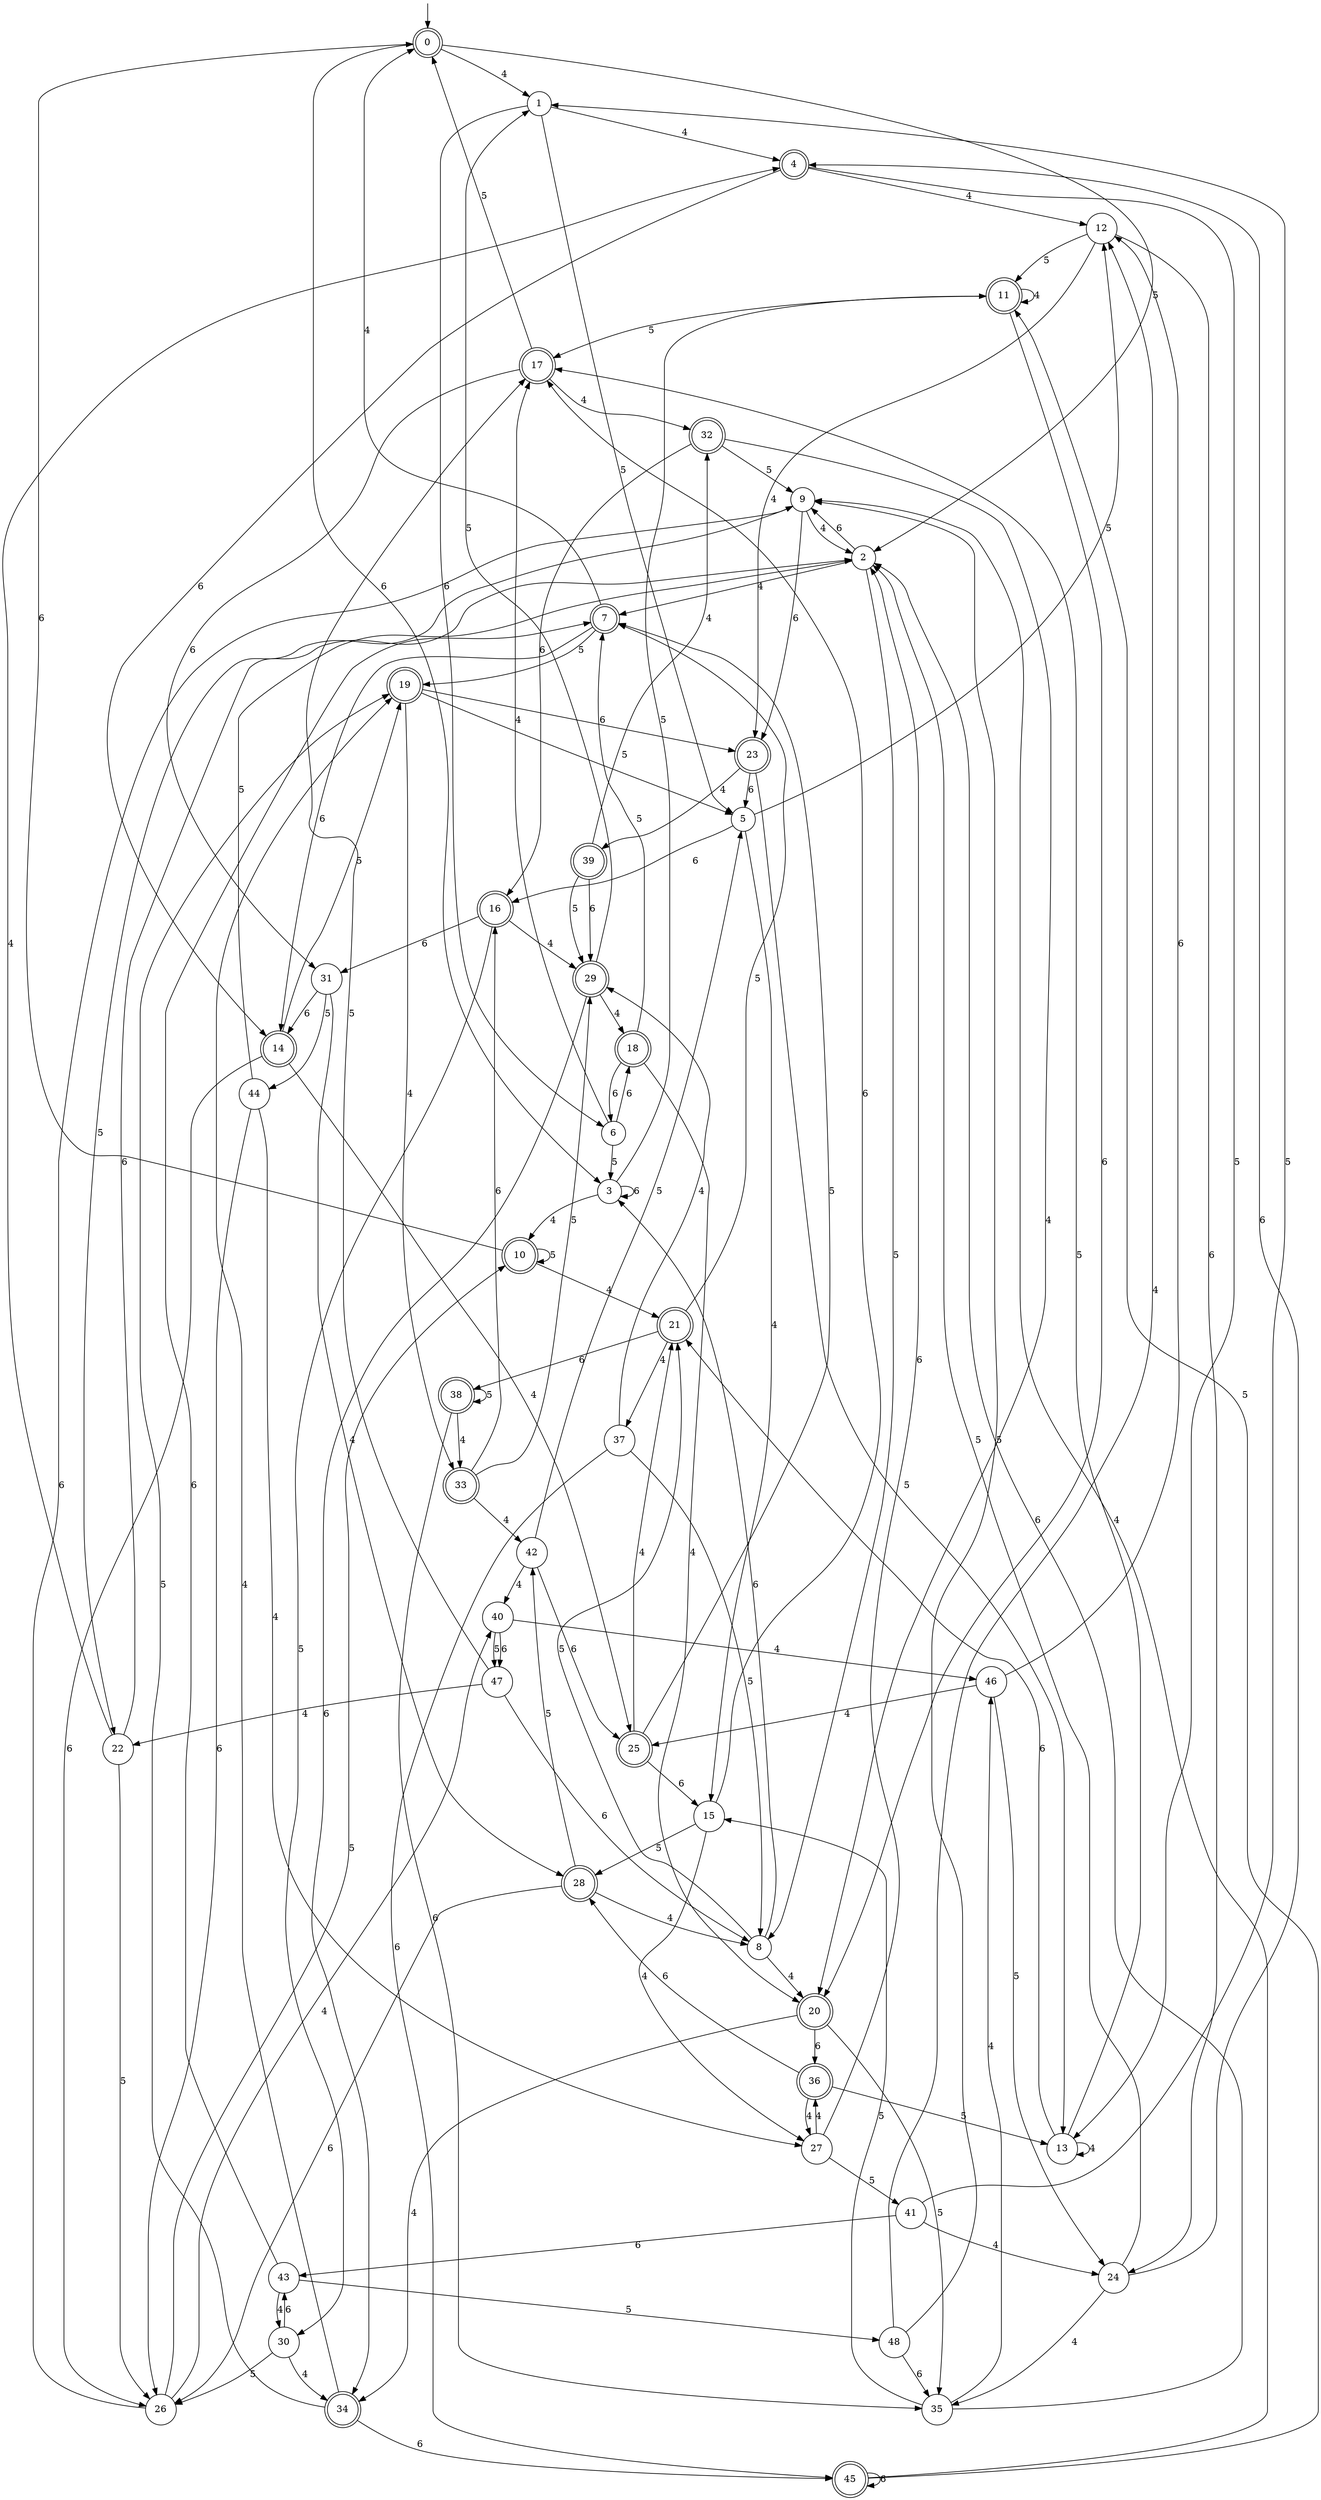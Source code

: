 digraph g {

	s0 [shape="doublecircle" label="0"];
	s1 [shape="circle" label="1"];
	s2 [shape="circle" label="2"];
	s3 [shape="circle" label="3"];
	s4 [shape="doublecircle" label="4"];
	s5 [shape="circle" label="5"];
	s6 [shape="circle" label="6"];
	s7 [shape="doublecircle" label="7"];
	s8 [shape="circle" label="8"];
	s9 [shape="circle" label="9"];
	s10 [shape="doublecircle" label="10"];
	s11 [shape="doublecircle" label="11"];
	s12 [shape="circle" label="12"];
	s13 [shape="circle" label="13"];
	s14 [shape="doublecircle" label="14"];
	s15 [shape="circle" label="15"];
	s16 [shape="doublecircle" label="16"];
	s17 [shape="doublecircle" label="17"];
	s18 [shape="doublecircle" label="18"];
	s19 [shape="doublecircle" label="19"];
	s20 [shape="doublecircle" label="20"];
	s21 [shape="doublecircle" label="21"];
	s22 [shape="circle" label="22"];
	s23 [shape="doublecircle" label="23"];
	s24 [shape="circle" label="24"];
	s25 [shape="doublecircle" label="25"];
	s26 [shape="circle" label="26"];
	s27 [shape="circle" label="27"];
	s28 [shape="doublecircle" label="28"];
	s29 [shape="doublecircle" label="29"];
	s30 [shape="circle" label="30"];
	s31 [shape="circle" label="31"];
	s32 [shape="doublecircle" label="32"];
	s33 [shape="doublecircle" label="33"];
	s34 [shape="doublecircle" label="34"];
	s35 [shape="circle" label="35"];
	s36 [shape="doublecircle" label="36"];
	s37 [shape="circle" label="37"];
	s38 [shape="doublecircle" label="38"];
	s39 [shape="doublecircle" label="39"];
	s40 [shape="circle" label="40"];
	s41 [shape="circle" label="41"];
	s42 [shape="circle" label="42"];
	s43 [shape="circle" label="43"];
	s44 [shape="circle" label="44"];
	s45 [shape="doublecircle" label="45"];
	s46 [shape="circle" label="46"];
	s47 [shape="circle" label="47"];
	s48 [shape="circle" label="48"];
	s0 -> s1 [label="4"];
	s0 -> s2 [label="5"];
	s0 -> s3 [label="6"];
	s1 -> s4 [label="4"];
	s1 -> s5 [label="5"];
	s1 -> s6 [label="6"];
	s2 -> s7 [label="4"];
	s2 -> s8 [label="5"];
	s2 -> s9 [label="6"];
	s3 -> s10 [label="4"];
	s3 -> s11 [label="5"];
	s3 -> s3 [label="6"];
	s4 -> s12 [label="4"];
	s4 -> s13 [label="5"];
	s4 -> s14 [label="6"];
	s5 -> s15 [label="4"];
	s5 -> s12 [label="5"];
	s5 -> s16 [label="6"];
	s6 -> s17 [label="4"];
	s6 -> s3 [label="5"];
	s6 -> s18 [label="6"];
	s7 -> s0 [label="4"];
	s7 -> s19 [label="5"];
	s7 -> s14 [label="6"];
	s8 -> s20 [label="4"];
	s8 -> s21 [label="5"];
	s8 -> s3 [label="6"];
	s9 -> s2 [label="4"];
	s9 -> s22 [label="5"];
	s9 -> s23 [label="6"];
	s10 -> s21 [label="4"];
	s10 -> s10 [label="5"];
	s10 -> s0 [label="6"];
	s11 -> s11 [label="4"];
	s11 -> s17 [label="5"];
	s11 -> s20 [label="6"];
	s12 -> s23 [label="4"];
	s12 -> s11 [label="5"];
	s12 -> s24 [label="6"];
	s13 -> s13 [label="4"];
	s13 -> s17 [label="5"];
	s13 -> s21 [label="6"];
	s14 -> s25 [label="4"];
	s14 -> s19 [label="5"];
	s14 -> s26 [label="6"];
	s15 -> s27 [label="4"];
	s15 -> s28 [label="5"];
	s15 -> s17 [label="6"];
	s16 -> s29 [label="4"];
	s16 -> s30 [label="5"];
	s16 -> s31 [label="6"];
	s17 -> s32 [label="4"];
	s17 -> s0 [label="5"];
	s17 -> s31 [label="6"];
	s18 -> s20 [label="4"];
	s18 -> s7 [label="5"];
	s18 -> s6 [label="6"];
	s19 -> s33 [label="4"];
	s19 -> s5 [label="5"];
	s19 -> s23 [label="6"];
	s20 -> s34 [label="4"];
	s20 -> s35 [label="5"];
	s20 -> s36 [label="6"];
	s21 -> s37 [label="4"];
	s21 -> s7 [label="5"];
	s21 -> s38 [label="6"];
	s22 -> s4 [label="4"];
	s22 -> s26 [label="5"];
	s22 -> s2 [label="6"];
	s23 -> s39 [label="4"];
	s23 -> s13 [label="5"];
	s23 -> s5 [label="6"];
	s24 -> s35 [label="4"];
	s24 -> s2 [label="5"];
	s24 -> s4 [label="6"];
	s25 -> s21 [label="4"];
	s25 -> s7 [label="5"];
	s25 -> s15 [label="6"];
	s26 -> s40 [label="4"];
	s26 -> s10 [label="5"];
	s26 -> s9 [label="6"];
	s27 -> s36 [label="4"];
	s27 -> s41 [label="5"];
	s27 -> s2 [label="6"];
	s28 -> s8 [label="4"];
	s28 -> s42 [label="5"];
	s28 -> s26 [label="6"];
	s29 -> s18 [label="4"];
	s29 -> s1 [label="5"];
	s29 -> s34 [label="6"];
	s30 -> s34 [label="4"];
	s30 -> s26 [label="5"];
	s30 -> s43 [label="6"];
	s31 -> s28 [label="4"];
	s31 -> s44 [label="5"];
	s31 -> s14 [label="6"];
	s32 -> s20 [label="4"];
	s32 -> s9 [label="5"];
	s32 -> s16 [label="6"];
	s33 -> s42 [label="4"];
	s33 -> s29 [label="5"];
	s33 -> s16 [label="6"];
	s34 -> s19 [label="4"];
	s34 -> s19 [label="5"];
	s34 -> s45 [label="6"];
	s35 -> s46 [label="4"];
	s35 -> s15 [label="5"];
	s35 -> s2 [label="6"];
	s36 -> s27 [label="4"];
	s36 -> s13 [label="5"];
	s36 -> s28 [label="6"];
	s37 -> s29 [label="4"];
	s37 -> s8 [label="5"];
	s37 -> s45 [label="6"];
	s38 -> s33 [label="4"];
	s38 -> s38 [label="5"];
	s38 -> s35 [label="6"];
	s39 -> s32 [label="4"];
	s39 -> s29 [label="5"];
	s39 -> s29 [label="6"];
	s40 -> s46 [label="4"];
	s40 -> s47 [label="5"];
	s40 -> s47 [label="6"];
	s41 -> s24 [label="4"];
	s41 -> s1 [label="5"];
	s41 -> s43 [label="6"];
	s42 -> s40 [label="4"];
	s42 -> s5 [label="5"];
	s42 -> s25 [label="6"];
	s43 -> s30 [label="4"];
	s43 -> s48 [label="5"];
	s43 -> s7 [label="6"];
	s44 -> s27 [label="4"];
	s44 -> s2 [label="5"];
	s44 -> s26 [label="6"];
	s45 -> s9 [label="4"];
	s45 -> s11 [label="5"];
	s45 -> s45 [label="6"];
	s46 -> s25 [label="4"];
	s46 -> s24 [label="5"];
	s46 -> s12 [label="6"];
	s47 -> s22 [label="4"];
	s47 -> s17 [label="5"];
	s47 -> s8 [label="6"];
	s48 -> s12 [label="4"];
	s48 -> s9 [label="5"];
	s48 -> s35 [label="6"];

__start0 [label="" shape="none" width="0" height="0"];
__start0 -> s0;

}
